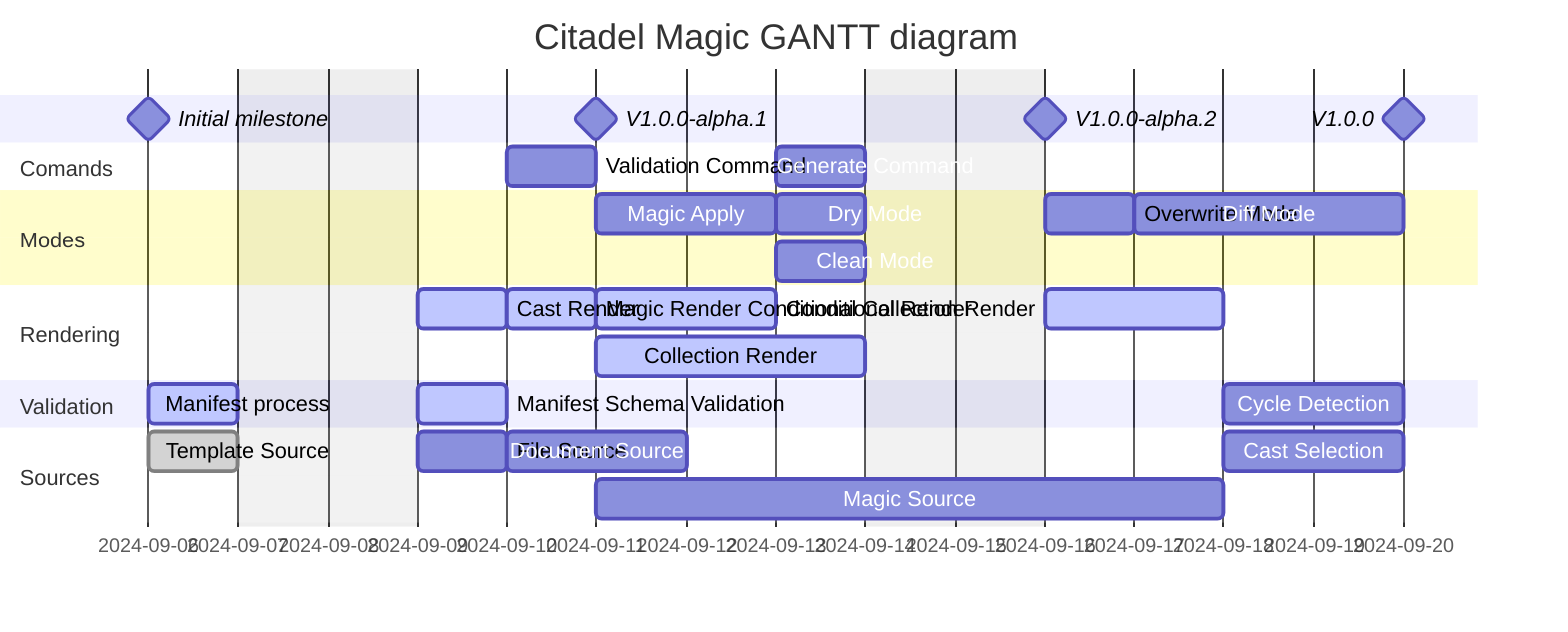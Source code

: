 ---
displayMode: compact
---
gantt
  dateFormat YYYY-MM-DD
  title Citadel Magic GANTT diagram
  excludes weekends

  Initial milestone: milestone, m_initial, 2024-09-06, 0d
  V1.0.0-alpha.1: milestone, m1, after validation_cmd, 0d
  V1.0.0-alpha.2: milestone, m2, after generate_cmd dry_mode, 0d
  V1.0.0: milestone, m3, after diff_mode cycle_detection, 0d

  Section Comands
  Validation Command: validation_cmd, after manifest_validation, 1d
  Generate Command: generate_cmd, after manifest_validation Magic_apply, 1d

  Section Modes
  Dry Mode: dry_mode, after Magic_apply, 1d
  Magic Apply: Magic_apply, after Magic_render, 2d
  Diff Mode: diff_mode, after overwrite_mode, 3d
  Overwrite Mode: overwrite_mode, after clean_mode, 1d
  Clean Mode: clean_mode, after Magic_apply, 1d

  Section Rendering
  Magic Render: active, Magic_render, after Cast_render, 1d
  Cast Render: active, Cast_render, after template_source, 1d
  Conditional Render: active, conditional_render, after m1, 2d
  Collection Render: active, collection_render, after m1, 3d
  Conditional Collection Render: active, conditional_collection_render, after collection_render, 2d
  
  Section Validation
  Manifest process: active, manifest_process, after m_initial, 1d
  Manifest Schema Validation: active, manifest_validation, after manifest_process, 1d
  Cycle Detection: cycle_detection, after Magic_source, 2d

  Section Sources
  Template Source: done, template_source, after m_initial, 1d
  File Source: file_source, after template_source, 1d
  Document Source: document_source, after file_source, 2d
  Magic Source: Magic_source, after Magic_render, 5d
  Cast Selection: Cast_selection, after Magic_source, 2d
